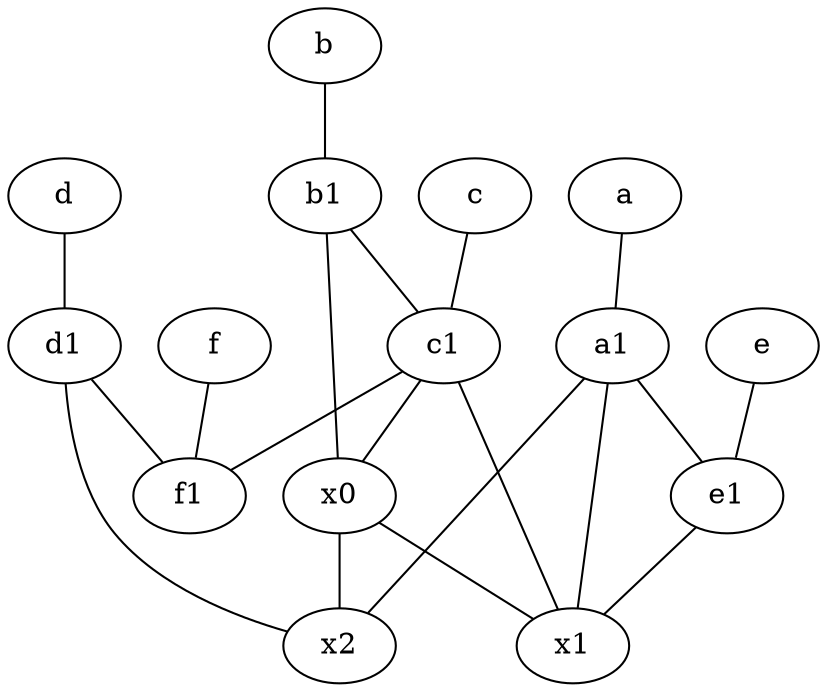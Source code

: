 graph {
	node [labelfontsize=50]
	x0 [labelfontsize=50]
	f [labelfontsize=50 pos="3,9!"]
	a1 [labelfontsize=50 pos="8,3!"]
	f1 [labelfontsize=50 pos="3,8!"]
	x2 [labelfontsize=50]
	x1 [labelfontsize=50]
	c1 [labelfontsize=50 pos="4.5,3!"]
	d1 [labelfontsize=50 pos="3,5!"]
	b [labelfontsize=50 pos="10,4!"]
	e1 [labelfontsize=50 pos="7,7!"]
	b1 [labelfontsize=50 pos="9,4!"]
	c [labelfontsize=50 pos="4.5,2!"]
	d [labelfontsize=50 pos="2,5!"]
	a [labelfontsize=50 pos="8,2!"]
	e [labelfontsize=50 pos="7,9!"]
	d1 -- x2
	a1 -- x2
	c1 -- f1
	a1 -- x1
	a -- a1
	d1 -- f1
	b -- b1
	e1 -- x1
	c1 -- x0
	x0 -- x2
	b1 -- x0
	a1 -- e1
	f -- f1
	c -- c1
	b1 -- c1
	e -- e1
	d -- d1
	x0 -- x1
	c1 -- x1
}
